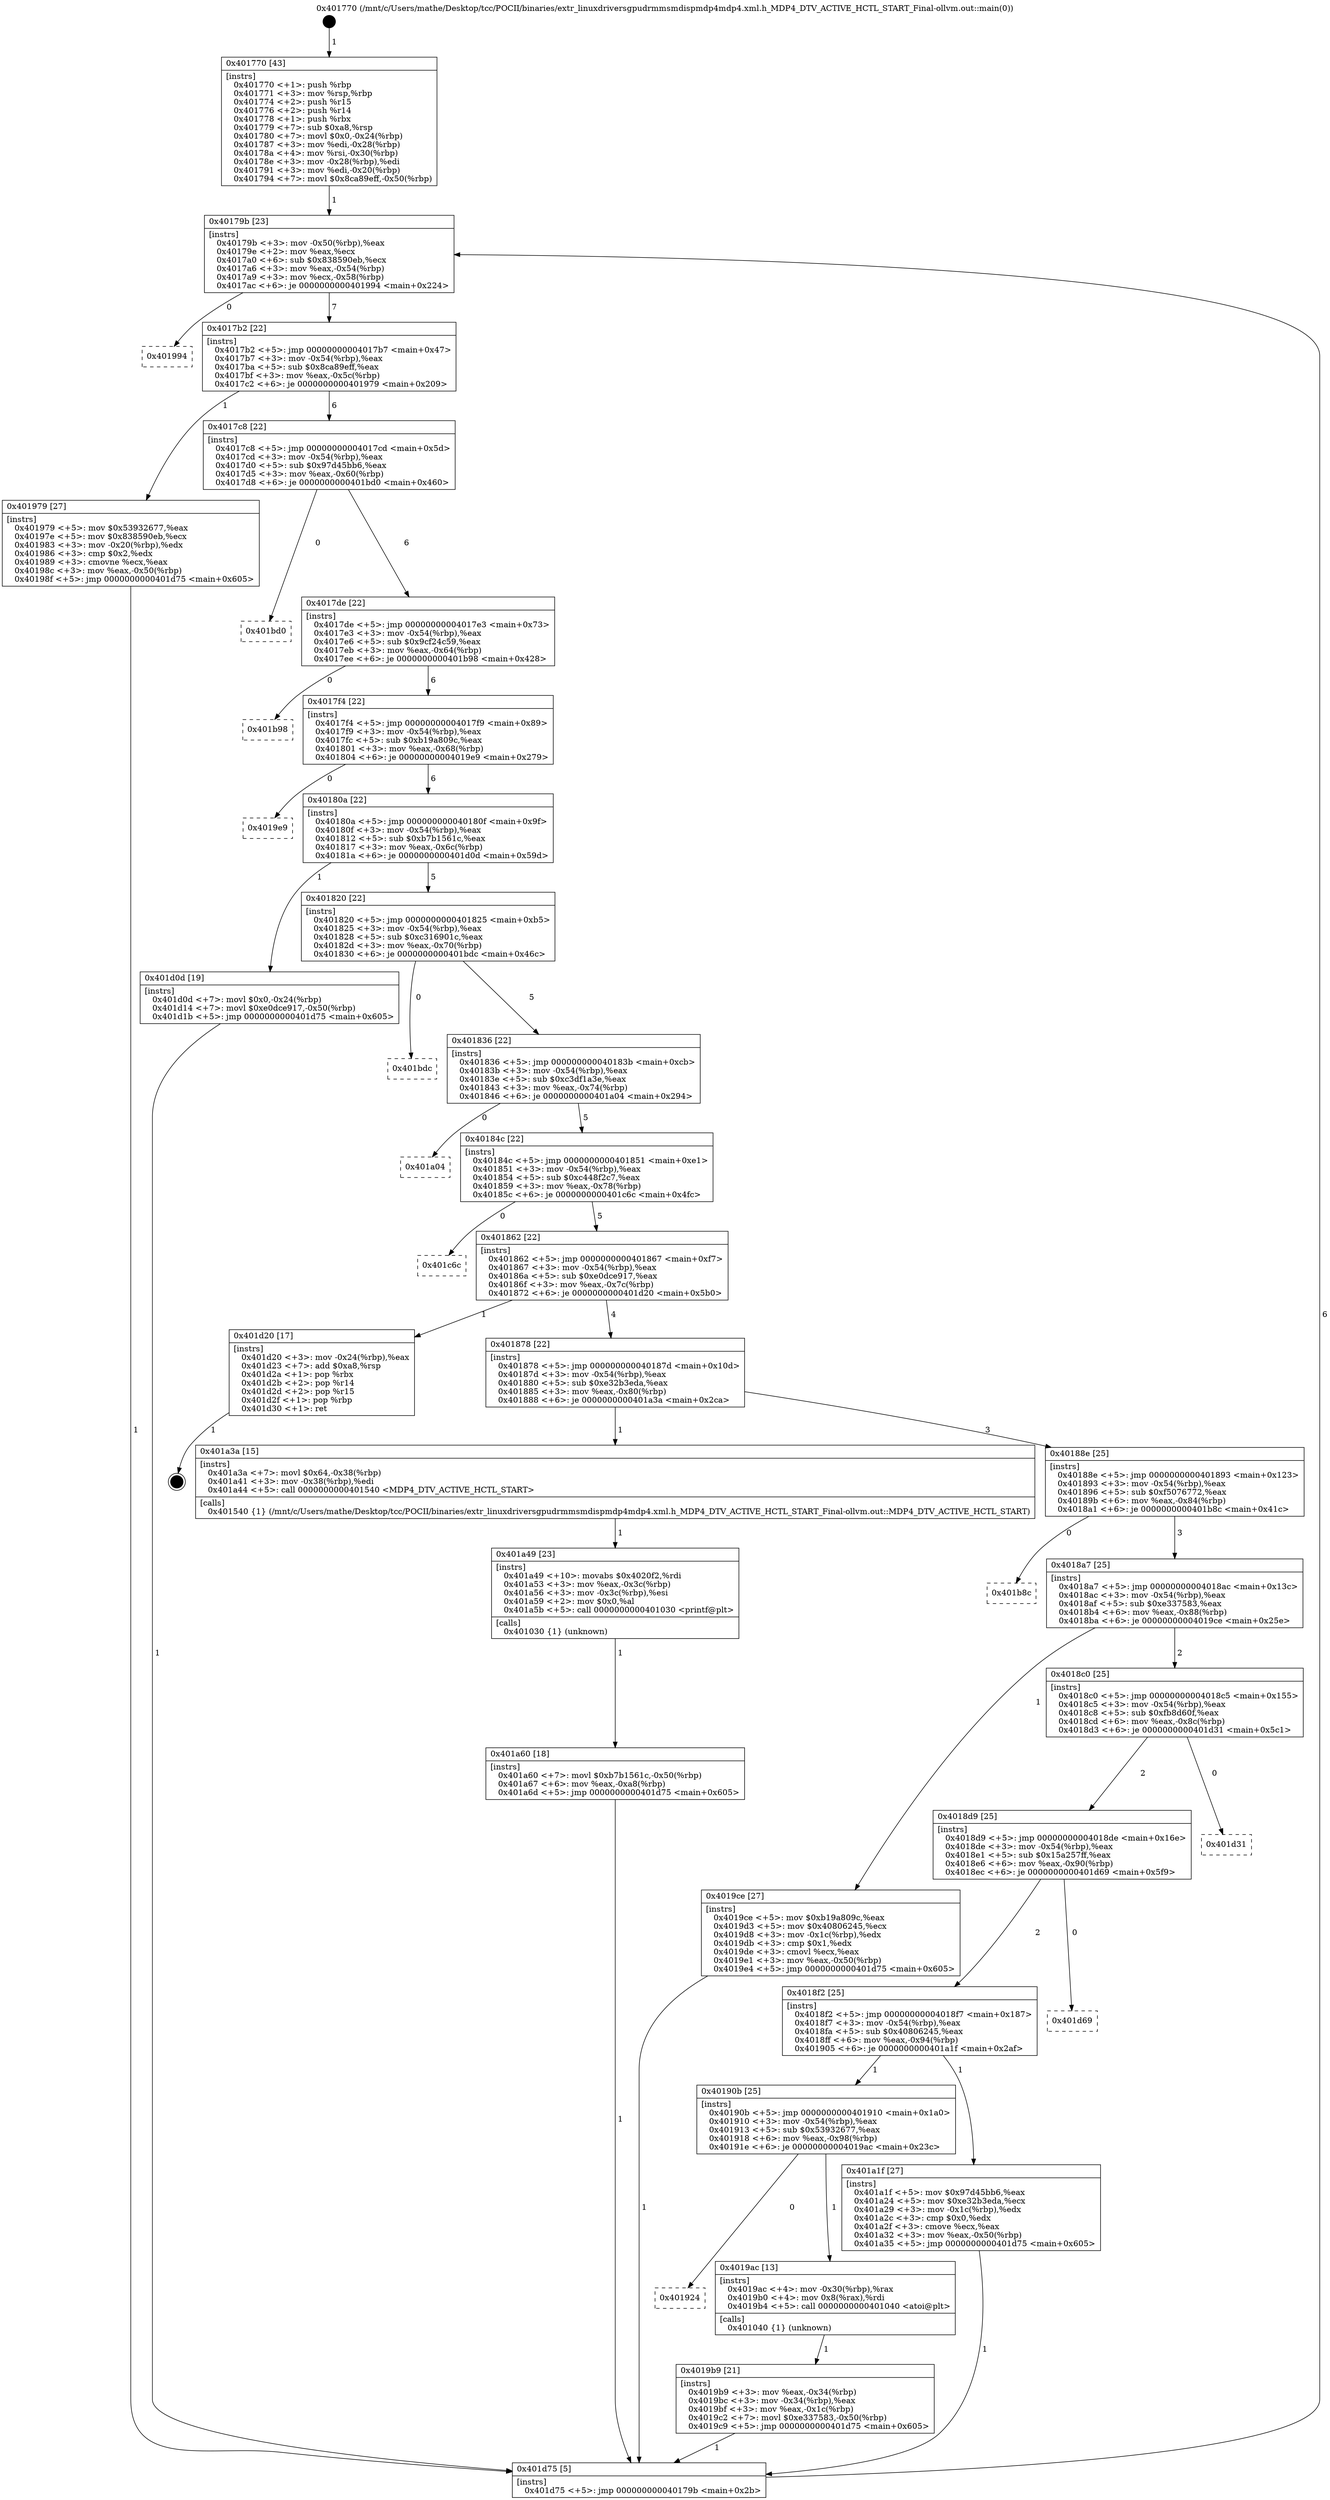digraph "0x401770" {
  label = "0x401770 (/mnt/c/Users/mathe/Desktop/tcc/POCII/binaries/extr_linuxdriversgpudrmmsmdispmdp4mdp4.xml.h_MDP4_DTV_ACTIVE_HCTL_START_Final-ollvm.out::main(0))"
  labelloc = "t"
  node[shape=record]

  Entry [label="",width=0.3,height=0.3,shape=circle,fillcolor=black,style=filled]
  "0x40179b" [label="{
     0x40179b [23]\l
     | [instrs]\l
     &nbsp;&nbsp;0x40179b \<+3\>: mov -0x50(%rbp),%eax\l
     &nbsp;&nbsp;0x40179e \<+2\>: mov %eax,%ecx\l
     &nbsp;&nbsp;0x4017a0 \<+6\>: sub $0x838590eb,%ecx\l
     &nbsp;&nbsp;0x4017a6 \<+3\>: mov %eax,-0x54(%rbp)\l
     &nbsp;&nbsp;0x4017a9 \<+3\>: mov %ecx,-0x58(%rbp)\l
     &nbsp;&nbsp;0x4017ac \<+6\>: je 0000000000401994 \<main+0x224\>\l
  }"]
  "0x401994" [label="{
     0x401994\l
  }", style=dashed]
  "0x4017b2" [label="{
     0x4017b2 [22]\l
     | [instrs]\l
     &nbsp;&nbsp;0x4017b2 \<+5\>: jmp 00000000004017b7 \<main+0x47\>\l
     &nbsp;&nbsp;0x4017b7 \<+3\>: mov -0x54(%rbp),%eax\l
     &nbsp;&nbsp;0x4017ba \<+5\>: sub $0x8ca89eff,%eax\l
     &nbsp;&nbsp;0x4017bf \<+3\>: mov %eax,-0x5c(%rbp)\l
     &nbsp;&nbsp;0x4017c2 \<+6\>: je 0000000000401979 \<main+0x209\>\l
  }"]
  Exit [label="",width=0.3,height=0.3,shape=circle,fillcolor=black,style=filled,peripheries=2]
  "0x401979" [label="{
     0x401979 [27]\l
     | [instrs]\l
     &nbsp;&nbsp;0x401979 \<+5\>: mov $0x53932677,%eax\l
     &nbsp;&nbsp;0x40197e \<+5\>: mov $0x838590eb,%ecx\l
     &nbsp;&nbsp;0x401983 \<+3\>: mov -0x20(%rbp),%edx\l
     &nbsp;&nbsp;0x401986 \<+3\>: cmp $0x2,%edx\l
     &nbsp;&nbsp;0x401989 \<+3\>: cmovne %ecx,%eax\l
     &nbsp;&nbsp;0x40198c \<+3\>: mov %eax,-0x50(%rbp)\l
     &nbsp;&nbsp;0x40198f \<+5\>: jmp 0000000000401d75 \<main+0x605\>\l
  }"]
  "0x4017c8" [label="{
     0x4017c8 [22]\l
     | [instrs]\l
     &nbsp;&nbsp;0x4017c8 \<+5\>: jmp 00000000004017cd \<main+0x5d\>\l
     &nbsp;&nbsp;0x4017cd \<+3\>: mov -0x54(%rbp),%eax\l
     &nbsp;&nbsp;0x4017d0 \<+5\>: sub $0x97d45bb6,%eax\l
     &nbsp;&nbsp;0x4017d5 \<+3\>: mov %eax,-0x60(%rbp)\l
     &nbsp;&nbsp;0x4017d8 \<+6\>: je 0000000000401bd0 \<main+0x460\>\l
  }"]
  "0x401d75" [label="{
     0x401d75 [5]\l
     | [instrs]\l
     &nbsp;&nbsp;0x401d75 \<+5\>: jmp 000000000040179b \<main+0x2b\>\l
  }"]
  "0x401770" [label="{
     0x401770 [43]\l
     | [instrs]\l
     &nbsp;&nbsp;0x401770 \<+1\>: push %rbp\l
     &nbsp;&nbsp;0x401771 \<+3\>: mov %rsp,%rbp\l
     &nbsp;&nbsp;0x401774 \<+2\>: push %r15\l
     &nbsp;&nbsp;0x401776 \<+2\>: push %r14\l
     &nbsp;&nbsp;0x401778 \<+1\>: push %rbx\l
     &nbsp;&nbsp;0x401779 \<+7\>: sub $0xa8,%rsp\l
     &nbsp;&nbsp;0x401780 \<+7\>: movl $0x0,-0x24(%rbp)\l
     &nbsp;&nbsp;0x401787 \<+3\>: mov %edi,-0x28(%rbp)\l
     &nbsp;&nbsp;0x40178a \<+4\>: mov %rsi,-0x30(%rbp)\l
     &nbsp;&nbsp;0x40178e \<+3\>: mov -0x28(%rbp),%edi\l
     &nbsp;&nbsp;0x401791 \<+3\>: mov %edi,-0x20(%rbp)\l
     &nbsp;&nbsp;0x401794 \<+7\>: movl $0x8ca89eff,-0x50(%rbp)\l
  }"]
  "0x401a60" [label="{
     0x401a60 [18]\l
     | [instrs]\l
     &nbsp;&nbsp;0x401a60 \<+7\>: movl $0xb7b1561c,-0x50(%rbp)\l
     &nbsp;&nbsp;0x401a67 \<+6\>: mov %eax,-0xa8(%rbp)\l
     &nbsp;&nbsp;0x401a6d \<+5\>: jmp 0000000000401d75 \<main+0x605\>\l
  }"]
  "0x401bd0" [label="{
     0x401bd0\l
  }", style=dashed]
  "0x4017de" [label="{
     0x4017de [22]\l
     | [instrs]\l
     &nbsp;&nbsp;0x4017de \<+5\>: jmp 00000000004017e3 \<main+0x73\>\l
     &nbsp;&nbsp;0x4017e3 \<+3\>: mov -0x54(%rbp),%eax\l
     &nbsp;&nbsp;0x4017e6 \<+5\>: sub $0x9cf24c59,%eax\l
     &nbsp;&nbsp;0x4017eb \<+3\>: mov %eax,-0x64(%rbp)\l
     &nbsp;&nbsp;0x4017ee \<+6\>: je 0000000000401b98 \<main+0x428\>\l
  }"]
  "0x401a49" [label="{
     0x401a49 [23]\l
     | [instrs]\l
     &nbsp;&nbsp;0x401a49 \<+10\>: movabs $0x4020f2,%rdi\l
     &nbsp;&nbsp;0x401a53 \<+3\>: mov %eax,-0x3c(%rbp)\l
     &nbsp;&nbsp;0x401a56 \<+3\>: mov -0x3c(%rbp),%esi\l
     &nbsp;&nbsp;0x401a59 \<+2\>: mov $0x0,%al\l
     &nbsp;&nbsp;0x401a5b \<+5\>: call 0000000000401030 \<printf@plt\>\l
     | [calls]\l
     &nbsp;&nbsp;0x401030 \{1\} (unknown)\l
  }"]
  "0x401b98" [label="{
     0x401b98\l
  }", style=dashed]
  "0x4017f4" [label="{
     0x4017f4 [22]\l
     | [instrs]\l
     &nbsp;&nbsp;0x4017f4 \<+5\>: jmp 00000000004017f9 \<main+0x89\>\l
     &nbsp;&nbsp;0x4017f9 \<+3\>: mov -0x54(%rbp),%eax\l
     &nbsp;&nbsp;0x4017fc \<+5\>: sub $0xb19a809c,%eax\l
     &nbsp;&nbsp;0x401801 \<+3\>: mov %eax,-0x68(%rbp)\l
     &nbsp;&nbsp;0x401804 \<+6\>: je 00000000004019e9 \<main+0x279\>\l
  }"]
  "0x4019b9" [label="{
     0x4019b9 [21]\l
     | [instrs]\l
     &nbsp;&nbsp;0x4019b9 \<+3\>: mov %eax,-0x34(%rbp)\l
     &nbsp;&nbsp;0x4019bc \<+3\>: mov -0x34(%rbp),%eax\l
     &nbsp;&nbsp;0x4019bf \<+3\>: mov %eax,-0x1c(%rbp)\l
     &nbsp;&nbsp;0x4019c2 \<+7\>: movl $0xe337583,-0x50(%rbp)\l
     &nbsp;&nbsp;0x4019c9 \<+5\>: jmp 0000000000401d75 \<main+0x605\>\l
  }"]
  "0x4019e9" [label="{
     0x4019e9\l
  }", style=dashed]
  "0x40180a" [label="{
     0x40180a [22]\l
     | [instrs]\l
     &nbsp;&nbsp;0x40180a \<+5\>: jmp 000000000040180f \<main+0x9f\>\l
     &nbsp;&nbsp;0x40180f \<+3\>: mov -0x54(%rbp),%eax\l
     &nbsp;&nbsp;0x401812 \<+5\>: sub $0xb7b1561c,%eax\l
     &nbsp;&nbsp;0x401817 \<+3\>: mov %eax,-0x6c(%rbp)\l
     &nbsp;&nbsp;0x40181a \<+6\>: je 0000000000401d0d \<main+0x59d\>\l
  }"]
  "0x401924" [label="{
     0x401924\l
  }", style=dashed]
  "0x401d0d" [label="{
     0x401d0d [19]\l
     | [instrs]\l
     &nbsp;&nbsp;0x401d0d \<+7\>: movl $0x0,-0x24(%rbp)\l
     &nbsp;&nbsp;0x401d14 \<+7\>: movl $0xe0dce917,-0x50(%rbp)\l
     &nbsp;&nbsp;0x401d1b \<+5\>: jmp 0000000000401d75 \<main+0x605\>\l
  }"]
  "0x401820" [label="{
     0x401820 [22]\l
     | [instrs]\l
     &nbsp;&nbsp;0x401820 \<+5\>: jmp 0000000000401825 \<main+0xb5\>\l
     &nbsp;&nbsp;0x401825 \<+3\>: mov -0x54(%rbp),%eax\l
     &nbsp;&nbsp;0x401828 \<+5\>: sub $0xc316901c,%eax\l
     &nbsp;&nbsp;0x40182d \<+3\>: mov %eax,-0x70(%rbp)\l
     &nbsp;&nbsp;0x401830 \<+6\>: je 0000000000401bdc \<main+0x46c\>\l
  }"]
  "0x4019ac" [label="{
     0x4019ac [13]\l
     | [instrs]\l
     &nbsp;&nbsp;0x4019ac \<+4\>: mov -0x30(%rbp),%rax\l
     &nbsp;&nbsp;0x4019b0 \<+4\>: mov 0x8(%rax),%rdi\l
     &nbsp;&nbsp;0x4019b4 \<+5\>: call 0000000000401040 \<atoi@plt\>\l
     | [calls]\l
     &nbsp;&nbsp;0x401040 \{1\} (unknown)\l
  }"]
  "0x401bdc" [label="{
     0x401bdc\l
  }", style=dashed]
  "0x401836" [label="{
     0x401836 [22]\l
     | [instrs]\l
     &nbsp;&nbsp;0x401836 \<+5\>: jmp 000000000040183b \<main+0xcb\>\l
     &nbsp;&nbsp;0x40183b \<+3\>: mov -0x54(%rbp),%eax\l
     &nbsp;&nbsp;0x40183e \<+5\>: sub $0xc3df1a3e,%eax\l
     &nbsp;&nbsp;0x401843 \<+3\>: mov %eax,-0x74(%rbp)\l
     &nbsp;&nbsp;0x401846 \<+6\>: je 0000000000401a04 \<main+0x294\>\l
  }"]
  "0x40190b" [label="{
     0x40190b [25]\l
     | [instrs]\l
     &nbsp;&nbsp;0x40190b \<+5\>: jmp 0000000000401910 \<main+0x1a0\>\l
     &nbsp;&nbsp;0x401910 \<+3\>: mov -0x54(%rbp),%eax\l
     &nbsp;&nbsp;0x401913 \<+5\>: sub $0x53932677,%eax\l
     &nbsp;&nbsp;0x401918 \<+6\>: mov %eax,-0x98(%rbp)\l
     &nbsp;&nbsp;0x40191e \<+6\>: je 00000000004019ac \<main+0x23c\>\l
  }"]
  "0x401a04" [label="{
     0x401a04\l
  }", style=dashed]
  "0x40184c" [label="{
     0x40184c [22]\l
     | [instrs]\l
     &nbsp;&nbsp;0x40184c \<+5\>: jmp 0000000000401851 \<main+0xe1\>\l
     &nbsp;&nbsp;0x401851 \<+3\>: mov -0x54(%rbp),%eax\l
     &nbsp;&nbsp;0x401854 \<+5\>: sub $0xc448f2c7,%eax\l
     &nbsp;&nbsp;0x401859 \<+3\>: mov %eax,-0x78(%rbp)\l
     &nbsp;&nbsp;0x40185c \<+6\>: je 0000000000401c6c \<main+0x4fc\>\l
  }"]
  "0x401a1f" [label="{
     0x401a1f [27]\l
     | [instrs]\l
     &nbsp;&nbsp;0x401a1f \<+5\>: mov $0x97d45bb6,%eax\l
     &nbsp;&nbsp;0x401a24 \<+5\>: mov $0xe32b3eda,%ecx\l
     &nbsp;&nbsp;0x401a29 \<+3\>: mov -0x1c(%rbp),%edx\l
     &nbsp;&nbsp;0x401a2c \<+3\>: cmp $0x0,%edx\l
     &nbsp;&nbsp;0x401a2f \<+3\>: cmove %ecx,%eax\l
     &nbsp;&nbsp;0x401a32 \<+3\>: mov %eax,-0x50(%rbp)\l
     &nbsp;&nbsp;0x401a35 \<+5\>: jmp 0000000000401d75 \<main+0x605\>\l
  }"]
  "0x401c6c" [label="{
     0x401c6c\l
  }", style=dashed]
  "0x401862" [label="{
     0x401862 [22]\l
     | [instrs]\l
     &nbsp;&nbsp;0x401862 \<+5\>: jmp 0000000000401867 \<main+0xf7\>\l
     &nbsp;&nbsp;0x401867 \<+3\>: mov -0x54(%rbp),%eax\l
     &nbsp;&nbsp;0x40186a \<+5\>: sub $0xe0dce917,%eax\l
     &nbsp;&nbsp;0x40186f \<+3\>: mov %eax,-0x7c(%rbp)\l
     &nbsp;&nbsp;0x401872 \<+6\>: je 0000000000401d20 \<main+0x5b0\>\l
  }"]
  "0x4018f2" [label="{
     0x4018f2 [25]\l
     | [instrs]\l
     &nbsp;&nbsp;0x4018f2 \<+5\>: jmp 00000000004018f7 \<main+0x187\>\l
     &nbsp;&nbsp;0x4018f7 \<+3\>: mov -0x54(%rbp),%eax\l
     &nbsp;&nbsp;0x4018fa \<+5\>: sub $0x40806245,%eax\l
     &nbsp;&nbsp;0x4018ff \<+6\>: mov %eax,-0x94(%rbp)\l
     &nbsp;&nbsp;0x401905 \<+6\>: je 0000000000401a1f \<main+0x2af\>\l
  }"]
  "0x401d20" [label="{
     0x401d20 [17]\l
     | [instrs]\l
     &nbsp;&nbsp;0x401d20 \<+3\>: mov -0x24(%rbp),%eax\l
     &nbsp;&nbsp;0x401d23 \<+7\>: add $0xa8,%rsp\l
     &nbsp;&nbsp;0x401d2a \<+1\>: pop %rbx\l
     &nbsp;&nbsp;0x401d2b \<+2\>: pop %r14\l
     &nbsp;&nbsp;0x401d2d \<+2\>: pop %r15\l
     &nbsp;&nbsp;0x401d2f \<+1\>: pop %rbp\l
     &nbsp;&nbsp;0x401d30 \<+1\>: ret\l
  }"]
  "0x401878" [label="{
     0x401878 [22]\l
     | [instrs]\l
     &nbsp;&nbsp;0x401878 \<+5\>: jmp 000000000040187d \<main+0x10d\>\l
     &nbsp;&nbsp;0x40187d \<+3\>: mov -0x54(%rbp),%eax\l
     &nbsp;&nbsp;0x401880 \<+5\>: sub $0xe32b3eda,%eax\l
     &nbsp;&nbsp;0x401885 \<+3\>: mov %eax,-0x80(%rbp)\l
     &nbsp;&nbsp;0x401888 \<+6\>: je 0000000000401a3a \<main+0x2ca\>\l
  }"]
  "0x401d69" [label="{
     0x401d69\l
  }", style=dashed]
  "0x401a3a" [label="{
     0x401a3a [15]\l
     | [instrs]\l
     &nbsp;&nbsp;0x401a3a \<+7\>: movl $0x64,-0x38(%rbp)\l
     &nbsp;&nbsp;0x401a41 \<+3\>: mov -0x38(%rbp),%edi\l
     &nbsp;&nbsp;0x401a44 \<+5\>: call 0000000000401540 \<MDP4_DTV_ACTIVE_HCTL_START\>\l
     | [calls]\l
     &nbsp;&nbsp;0x401540 \{1\} (/mnt/c/Users/mathe/Desktop/tcc/POCII/binaries/extr_linuxdriversgpudrmmsmdispmdp4mdp4.xml.h_MDP4_DTV_ACTIVE_HCTL_START_Final-ollvm.out::MDP4_DTV_ACTIVE_HCTL_START)\l
  }"]
  "0x40188e" [label="{
     0x40188e [25]\l
     | [instrs]\l
     &nbsp;&nbsp;0x40188e \<+5\>: jmp 0000000000401893 \<main+0x123\>\l
     &nbsp;&nbsp;0x401893 \<+3\>: mov -0x54(%rbp),%eax\l
     &nbsp;&nbsp;0x401896 \<+5\>: sub $0xf5076772,%eax\l
     &nbsp;&nbsp;0x40189b \<+6\>: mov %eax,-0x84(%rbp)\l
     &nbsp;&nbsp;0x4018a1 \<+6\>: je 0000000000401b8c \<main+0x41c\>\l
  }"]
  "0x4018d9" [label="{
     0x4018d9 [25]\l
     | [instrs]\l
     &nbsp;&nbsp;0x4018d9 \<+5\>: jmp 00000000004018de \<main+0x16e\>\l
     &nbsp;&nbsp;0x4018de \<+3\>: mov -0x54(%rbp),%eax\l
     &nbsp;&nbsp;0x4018e1 \<+5\>: sub $0x15a257ff,%eax\l
     &nbsp;&nbsp;0x4018e6 \<+6\>: mov %eax,-0x90(%rbp)\l
     &nbsp;&nbsp;0x4018ec \<+6\>: je 0000000000401d69 \<main+0x5f9\>\l
  }"]
  "0x401b8c" [label="{
     0x401b8c\l
  }", style=dashed]
  "0x4018a7" [label="{
     0x4018a7 [25]\l
     | [instrs]\l
     &nbsp;&nbsp;0x4018a7 \<+5\>: jmp 00000000004018ac \<main+0x13c\>\l
     &nbsp;&nbsp;0x4018ac \<+3\>: mov -0x54(%rbp),%eax\l
     &nbsp;&nbsp;0x4018af \<+5\>: sub $0xe337583,%eax\l
     &nbsp;&nbsp;0x4018b4 \<+6\>: mov %eax,-0x88(%rbp)\l
     &nbsp;&nbsp;0x4018ba \<+6\>: je 00000000004019ce \<main+0x25e\>\l
  }"]
  "0x401d31" [label="{
     0x401d31\l
  }", style=dashed]
  "0x4019ce" [label="{
     0x4019ce [27]\l
     | [instrs]\l
     &nbsp;&nbsp;0x4019ce \<+5\>: mov $0xb19a809c,%eax\l
     &nbsp;&nbsp;0x4019d3 \<+5\>: mov $0x40806245,%ecx\l
     &nbsp;&nbsp;0x4019d8 \<+3\>: mov -0x1c(%rbp),%edx\l
     &nbsp;&nbsp;0x4019db \<+3\>: cmp $0x1,%edx\l
     &nbsp;&nbsp;0x4019de \<+3\>: cmovl %ecx,%eax\l
     &nbsp;&nbsp;0x4019e1 \<+3\>: mov %eax,-0x50(%rbp)\l
     &nbsp;&nbsp;0x4019e4 \<+5\>: jmp 0000000000401d75 \<main+0x605\>\l
  }"]
  "0x4018c0" [label="{
     0x4018c0 [25]\l
     | [instrs]\l
     &nbsp;&nbsp;0x4018c0 \<+5\>: jmp 00000000004018c5 \<main+0x155\>\l
     &nbsp;&nbsp;0x4018c5 \<+3\>: mov -0x54(%rbp),%eax\l
     &nbsp;&nbsp;0x4018c8 \<+5\>: sub $0xfb8d60f,%eax\l
     &nbsp;&nbsp;0x4018cd \<+6\>: mov %eax,-0x8c(%rbp)\l
     &nbsp;&nbsp;0x4018d3 \<+6\>: je 0000000000401d31 \<main+0x5c1\>\l
  }"]
  Entry -> "0x401770" [label=" 1"]
  "0x40179b" -> "0x401994" [label=" 0"]
  "0x40179b" -> "0x4017b2" [label=" 7"]
  "0x401d20" -> Exit [label=" 1"]
  "0x4017b2" -> "0x401979" [label=" 1"]
  "0x4017b2" -> "0x4017c8" [label=" 6"]
  "0x401979" -> "0x401d75" [label=" 1"]
  "0x401770" -> "0x40179b" [label=" 1"]
  "0x401d75" -> "0x40179b" [label=" 6"]
  "0x401d0d" -> "0x401d75" [label=" 1"]
  "0x4017c8" -> "0x401bd0" [label=" 0"]
  "0x4017c8" -> "0x4017de" [label=" 6"]
  "0x401a60" -> "0x401d75" [label=" 1"]
  "0x4017de" -> "0x401b98" [label=" 0"]
  "0x4017de" -> "0x4017f4" [label=" 6"]
  "0x401a49" -> "0x401a60" [label=" 1"]
  "0x4017f4" -> "0x4019e9" [label=" 0"]
  "0x4017f4" -> "0x40180a" [label=" 6"]
  "0x401a3a" -> "0x401a49" [label=" 1"]
  "0x40180a" -> "0x401d0d" [label=" 1"]
  "0x40180a" -> "0x401820" [label=" 5"]
  "0x401a1f" -> "0x401d75" [label=" 1"]
  "0x401820" -> "0x401bdc" [label=" 0"]
  "0x401820" -> "0x401836" [label=" 5"]
  "0x4019ce" -> "0x401d75" [label=" 1"]
  "0x401836" -> "0x401a04" [label=" 0"]
  "0x401836" -> "0x40184c" [label=" 5"]
  "0x4019ac" -> "0x4019b9" [label=" 1"]
  "0x40184c" -> "0x401c6c" [label=" 0"]
  "0x40184c" -> "0x401862" [label=" 5"]
  "0x40190b" -> "0x401924" [label=" 0"]
  "0x401862" -> "0x401d20" [label=" 1"]
  "0x401862" -> "0x401878" [label=" 4"]
  "0x4019b9" -> "0x401d75" [label=" 1"]
  "0x401878" -> "0x401a3a" [label=" 1"]
  "0x401878" -> "0x40188e" [label=" 3"]
  "0x4018f2" -> "0x40190b" [label=" 1"]
  "0x40188e" -> "0x401b8c" [label=" 0"]
  "0x40188e" -> "0x4018a7" [label=" 3"]
  "0x40190b" -> "0x4019ac" [label=" 1"]
  "0x4018a7" -> "0x4019ce" [label=" 1"]
  "0x4018a7" -> "0x4018c0" [label=" 2"]
  "0x4018d9" -> "0x4018f2" [label=" 2"]
  "0x4018c0" -> "0x401d31" [label=" 0"]
  "0x4018c0" -> "0x4018d9" [label=" 2"]
  "0x4018f2" -> "0x401a1f" [label=" 1"]
  "0x4018d9" -> "0x401d69" [label=" 0"]
}
